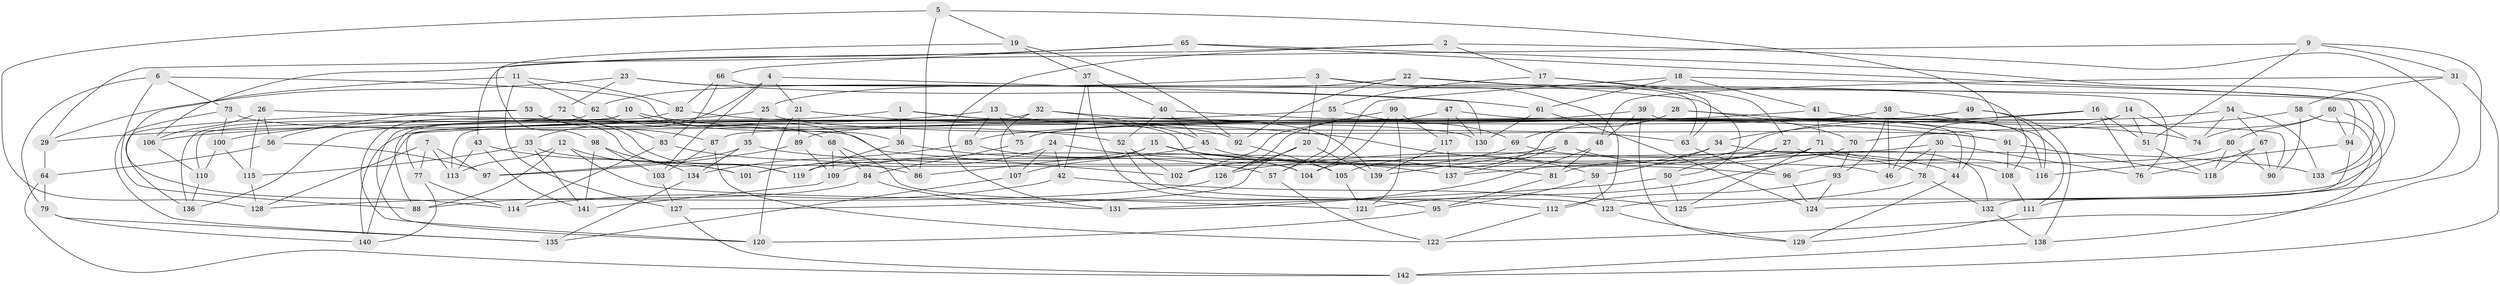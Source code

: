 // coarse degree distribution, {4: 0.5774647887323944, 3: 0.04225352112676056, 5: 0.1267605633802817, 8: 0.07042253521126761, 7: 0.07042253521126761, 12: 0.04225352112676056, 9: 0.04225352112676056, 6: 0.028169014084507043}
// Generated by graph-tools (version 1.1) at 2025/02/03/04/25 22:02:21]
// undirected, 142 vertices, 284 edges
graph export_dot {
graph [start="1"]
  node [color=gray90,style=filled];
  1;
  2;
  3;
  4;
  5;
  6;
  7;
  8;
  9;
  10;
  11;
  12;
  13;
  14;
  15;
  16;
  17;
  18;
  19;
  20;
  21;
  22;
  23;
  24;
  25;
  26;
  27;
  28;
  29;
  30;
  31;
  32;
  33;
  34;
  35;
  36;
  37;
  38;
  39;
  40;
  41;
  42;
  43;
  44;
  45;
  46;
  47;
  48;
  49;
  50;
  51;
  52;
  53;
  54;
  55;
  56;
  57;
  58;
  59;
  60;
  61;
  62;
  63;
  64;
  65;
  66;
  67;
  68;
  69;
  70;
  71;
  72;
  73;
  74;
  75;
  76;
  77;
  78;
  79;
  80;
  81;
  82;
  83;
  84;
  85;
  86;
  87;
  88;
  89;
  90;
  91;
  92;
  93;
  94;
  95;
  96;
  97;
  98;
  99;
  100;
  101;
  102;
  103;
  104;
  105;
  106;
  107;
  108;
  109;
  110;
  111;
  112;
  113;
  114;
  115;
  116;
  117;
  118;
  119;
  120;
  121;
  122;
  123;
  124;
  125;
  126;
  127;
  128;
  129;
  130;
  131;
  132;
  133;
  134;
  135;
  136;
  137;
  138;
  139;
  140;
  141;
  142;
  1 -- 136;
  1 -- 36;
  1 -- 104;
  1 -- 139;
  2 -- 131;
  2 -- 17;
  2 -- 43;
  2 -- 124;
  3 -- 20;
  3 -- 112;
  3 -- 62;
  3 -- 63;
  4 -- 21;
  4 -- 103;
  4 -- 33;
  4 -- 130;
  5 -- 86;
  5 -- 19;
  5 -- 128;
  5 -- 46;
  6 -- 36;
  6 -- 73;
  6 -- 88;
  6 -- 79;
  7 -- 113;
  7 -- 128;
  7 -- 97;
  7 -- 77;
  8 -- 137;
  8 -- 44;
  8 -- 139;
  8 -- 109;
  9 -- 29;
  9 -- 122;
  9 -- 31;
  9 -- 51;
  10 -- 110;
  10 -- 52;
  10 -- 86;
  10 -- 120;
  11 -- 127;
  11 -- 82;
  11 -- 114;
  11 -- 62;
  12 -- 101;
  12 -- 113;
  12 -- 88;
  12 -- 121;
  13 -- 75;
  13 -- 63;
  13 -- 100;
  13 -- 85;
  14 -- 140;
  14 -- 51;
  14 -- 137;
  14 -- 74;
  15 -- 105;
  15 -- 81;
  15 -- 107;
  15 -- 86;
  16 -- 76;
  16 -- 87;
  16 -- 51;
  16 -- 34;
  17 -- 63;
  17 -- 55;
  17 -- 27;
  18 -- 41;
  18 -- 61;
  18 -- 57;
  18 -- 133;
  19 -- 92;
  19 -- 37;
  19 -- 98;
  20 -- 126;
  20 -- 127;
  20 -- 139;
  21 -- 120;
  21 -- 59;
  21 -- 89;
  22 -- 92;
  22 -- 25;
  22 -- 50;
  22 -- 108;
  23 -- 61;
  23 -- 72;
  23 -- 29;
  23 -- 76;
  24 -- 42;
  24 -- 137;
  24 -- 107;
  24 -- 101;
  25 -- 91;
  25 -- 35;
  25 -- 29;
  26 -- 56;
  26 -- 102;
  26 -- 115;
  26 -- 106;
  27 -- 50;
  27 -- 108;
  27 -- 81;
  28 -- 44;
  28 -- 104;
  28 -- 69;
  28 -- 70;
  29 -- 64;
  30 -- 126;
  30 -- 76;
  30 -- 78;
  30 -- 46;
  31 -- 48;
  31 -- 142;
  31 -- 58;
  32 -- 91;
  32 -- 107;
  32 -- 45;
  32 -- 113;
  33 -- 115;
  33 -- 46;
  33 -- 141;
  34 -- 105;
  34 -- 132;
  34 -- 59;
  35 -- 97;
  35 -- 133;
  35 -- 134;
  36 -- 57;
  36 -- 119;
  37 -- 40;
  37 -- 42;
  37 -- 95;
  38 -- 93;
  38 -- 111;
  38 -- 46;
  38 -- 85;
  39 -- 44;
  39 -- 48;
  39 -- 129;
  39 -- 89;
  40 -- 52;
  40 -- 74;
  40 -- 45;
  41 -- 106;
  41 -- 116;
  41 -- 71;
  42 -- 114;
  42 -- 125;
  43 -- 101;
  43 -- 113;
  43 -- 141;
  44 -- 129;
  45 -- 101;
  45 -- 96;
  47 -- 126;
  47 -- 130;
  47 -- 90;
  47 -- 117;
  48 -- 131;
  48 -- 81;
  49 -- 138;
  49 -- 77;
  49 -- 116;
  49 -- 75;
  50 -- 131;
  50 -- 125;
  51 -- 118;
  52 -- 102;
  52 -- 112;
  53 -- 136;
  53 -- 56;
  53 -- 87;
  53 -- 119;
  54 -- 67;
  54 -- 74;
  54 -- 75;
  54 -- 133;
  55 -- 57;
  55 -- 140;
  55 -- 69;
  56 -- 64;
  56 -- 97;
  57 -- 122;
  58 -- 111;
  58 -- 70;
  58 -- 90;
  59 -- 95;
  59 -- 123;
  60 -- 138;
  60 -- 74;
  60 -- 94;
  60 -- 80;
  61 -- 130;
  61 -- 124;
  62 -- 120;
  62 -- 68;
  63 -- 96;
  64 -- 79;
  64 -- 142;
  65 -- 106;
  65 -- 123;
  65 -- 133;
  65 -- 66;
  66 -- 83;
  66 -- 94;
  66 -- 82;
  67 -- 90;
  67 -- 118;
  67 -- 76;
  68 -- 123;
  68 -- 84;
  68 -- 109;
  69 -- 78;
  69 -- 102;
  70 -- 93;
  70 -- 121;
  71 -- 119;
  71 -- 125;
  71 -- 116;
  72 -- 119;
  72 -- 83;
  72 -- 136;
  73 -- 135;
  73 -- 130;
  73 -- 100;
  75 -- 84;
  77 -- 114;
  77 -- 140;
  78 -- 125;
  78 -- 132;
  79 -- 135;
  79 -- 140;
  80 -- 96;
  80 -- 90;
  80 -- 118;
  81 -- 95;
  82 -- 88;
  82 -- 92;
  83 -- 114;
  83 -- 86;
  84 -- 88;
  84 -- 131;
  85 -- 104;
  85 -- 134;
  87 -- 122;
  87 -- 103;
  89 -- 97;
  89 -- 109;
  91 -- 108;
  91 -- 118;
  92 -- 105;
  93 -- 124;
  93 -- 112;
  94 -- 116;
  94 -- 132;
  95 -- 120;
  96 -- 124;
  98 -- 134;
  98 -- 141;
  98 -- 103;
  99 -- 104;
  99 -- 117;
  99 -- 121;
  99 -- 102;
  100 -- 115;
  100 -- 110;
  103 -- 127;
  105 -- 121;
  106 -- 110;
  107 -- 135;
  108 -- 111;
  109 -- 141;
  110 -- 136;
  111 -- 129;
  112 -- 122;
  115 -- 128;
  117 -- 139;
  117 -- 137;
  123 -- 129;
  126 -- 128;
  127 -- 142;
  132 -- 138;
  134 -- 135;
  138 -- 142;
}
